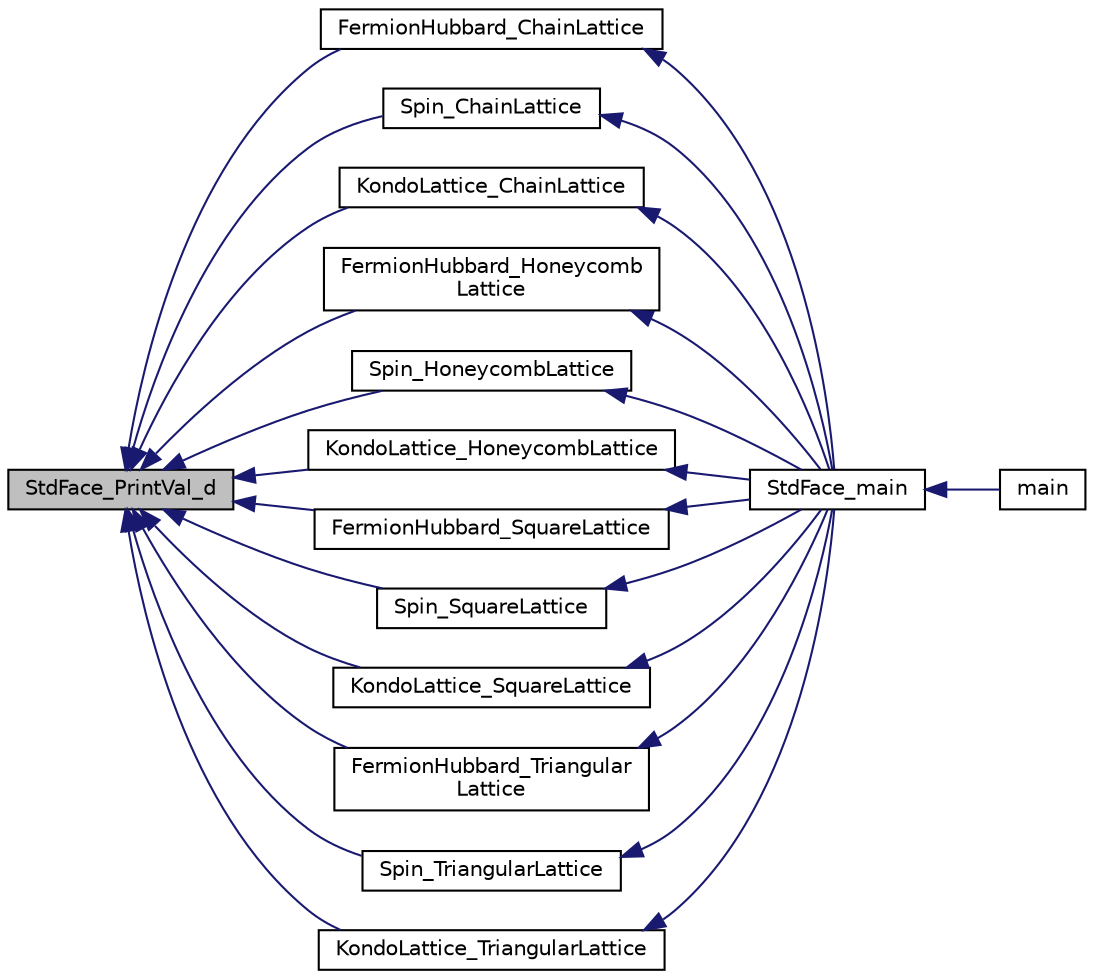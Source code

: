 digraph "StdFace_PrintVal_d"
{
 // INTERACTIVE_SVG=YES
  edge [fontname="Helvetica",fontsize="10",labelfontname="Helvetica",labelfontsize="10"];
  node [fontname="Helvetica",fontsize="10",shape=record];
  rankdir="LR";
  Node1 [label="StdFace_PrintVal_d",height=0.2,width=0.4,color="black", fillcolor="grey75", style="filled", fontcolor="black"];
  Node1 -> Node2 [dir="back",color="midnightblue",fontsize="10",style="solid",fontname="Helvetica"];
  Node2 [label="FermionHubbard_ChainLattice",height=0.2,width=0.4,color="black", fillcolor="white", style="filled",URL="$_std_face___model_util_8h.html#ab440e91549b80c28596f6db5786a140f"];
  Node2 -> Node3 [dir="back",color="midnightblue",fontsize="10",style="solid",fontname="Helvetica"];
  Node3 [label="StdFace_main",height=0.2,width=0.4,color="black", fillcolor="white", style="filled",URL="$_std_face__main_8c.html#ae55faf027f0fa2b17f99755b073ac171"];
  Node3 -> Node4 [dir="back",color="midnightblue",fontsize="10",style="solid",fontname="Helvetica"];
  Node4 [label="main",height=0.2,width=0.4,color="black", fillcolor="white", style="filled",URL="$_h_phi_main_8c.html#a0ddf1224851353fc92bfbff6f499fa97",tooltip="Main program for HPhi. "];
  Node1 -> Node5 [dir="back",color="midnightblue",fontsize="10",style="solid",fontname="Helvetica"];
  Node5 [label="Spin_ChainLattice",height=0.2,width=0.4,color="black", fillcolor="white", style="filled",URL="$_std_face___model_util_8h.html#a248bebeb5959dc715f6eec08e776f18f"];
  Node5 -> Node3 [dir="back",color="midnightblue",fontsize="10",style="solid",fontname="Helvetica"];
  Node1 -> Node6 [dir="back",color="midnightblue",fontsize="10",style="solid",fontname="Helvetica"];
  Node6 [label="KondoLattice_ChainLattice",height=0.2,width=0.4,color="black", fillcolor="white", style="filled",URL="$_std_face___model_util_8h.html#acda4c52a642917cba227ebccb21ff06a"];
  Node6 -> Node3 [dir="back",color="midnightblue",fontsize="10",style="solid",fontname="Helvetica"];
  Node1 -> Node7 [dir="back",color="midnightblue",fontsize="10",style="solid",fontname="Helvetica"];
  Node7 [label="FermionHubbard_Honeycomb\lLattice",height=0.2,width=0.4,color="black", fillcolor="white", style="filled",URL="$_std_face___model_util_8h.html#abd2b582ffb856ae8828d400699d9afe0"];
  Node7 -> Node3 [dir="back",color="midnightblue",fontsize="10",style="solid",fontname="Helvetica"];
  Node1 -> Node8 [dir="back",color="midnightblue",fontsize="10",style="solid",fontname="Helvetica"];
  Node8 [label="Spin_HoneycombLattice",height=0.2,width=0.4,color="black", fillcolor="white", style="filled",URL="$_std_face___model_util_8h.html#a75002fc0f9bd1bdaa57a72fbf61d56e5"];
  Node8 -> Node3 [dir="back",color="midnightblue",fontsize="10",style="solid",fontname="Helvetica"];
  Node1 -> Node9 [dir="back",color="midnightblue",fontsize="10",style="solid",fontname="Helvetica"];
  Node9 [label="KondoLattice_HoneycombLattice",height=0.2,width=0.4,color="black", fillcolor="white", style="filled",URL="$_std_face___model_util_8h.html#adbcd0c55473597b4d4f2d814a25b2fcd"];
  Node9 -> Node3 [dir="back",color="midnightblue",fontsize="10",style="solid",fontname="Helvetica"];
  Node1 -> Node10 [dir="back",color="midnightblue",fontsize="10",style="solid",fontname="Helvetica"];
  Node10 [label="FermionHubbard_SquareLattice",height=0.2,width=0.4,color="black", fillcolor="white", style="filled",URL="$_std_face___model_util_8h.html#afe99a10256a72a6d8ae87eb2afa9999e"];
  Node10 -> Node3 [dir="back",color="midnightblue",fontsize="10",style="solid",fontname="Helvetica"];
  Node1 -> Node11 [dir="back",color="midnightblue",fontsize="10",style="solid",fontname="Helvetica"];
  Node11 [label="Spin_SquareLattice",height=0.2,width=0.4,color="black", fillcolor="white", style="filled",URL="$_std_face___model_util_8h.html#a81c580e0655f14514cb7fc1f2a7c7ab0"];
  Node11 -> Node3 [dir="back",color="midnightblue",fontsize="10",style="solid",fontname="Helvetica"];
  Node1 -> Node12 [dir="back",color="midnightblue",fontsize="10",style="solid",fontname="Helvetica"];
  Node12 [label="KondoLattice_SquareLattice",height=0.2,width=0.4,color="black", fillcolor="white", style="filled",URL="$_std_face___model_util_8h.html#aa9bab3549ff2e0724784e9e15d760af2"];
  Node12 -> Node3 [dir="back",color="midnightblue",fontsize="10",style="solid",fontname="Helvetica"];
  Node1 -> Node13 [dir="back",color="midnightblue",fontsize="10",style="solid",fontname="Helvetica"];
  Node13 [label="FermionHubbard_Triangular\lLattice",height=0.2,width=0.4,color="black", fillcolor="white", style="filled",URL="$_triangular_lattice_8c.html#a34fd63c9ae7c90f9c931e9aafd38fe9a"];
  Node13 -> Node3 [dir="back",color="midnightblue",fontsize="10",style="solid",fontname="Helvetica"];
  Node1 -> Node14 [dir="back",color="midnightblue",fontsize="10",style="solid",fontname="Helvetica"];
  Node14 [label="Spin_TriangularLattice",height=0.2,width=0.4,color="black", fillcolor="white", style="filled",URL="$_triangular_lattice_8c.html#a06964ed1f0ebe2107cf74e0af6cadebf"];
  Node14 -> Node3 [dir="back",color="midnightblue",fontsize="10",style="solid",fontname="Helvetica"];
  Node1 -> Node15 [dir="back",color="midnightblue",fontsize="10",style="solid",fontname="Helvetica"];
  Node15 [label="KondoLattice_TriangularLattice",height=0.2,width=0.4,color="black", fillcolor="white", style="filled",URL="$_triangular_lattice_8c.html#aa9fe3dfcffa4a9cbab4a60382ea1cd08"];
  Node15 -> Node3 [dir="back",color="midnightblue",fontsize="10",style="solid",fontname="Helvetica"];
}
